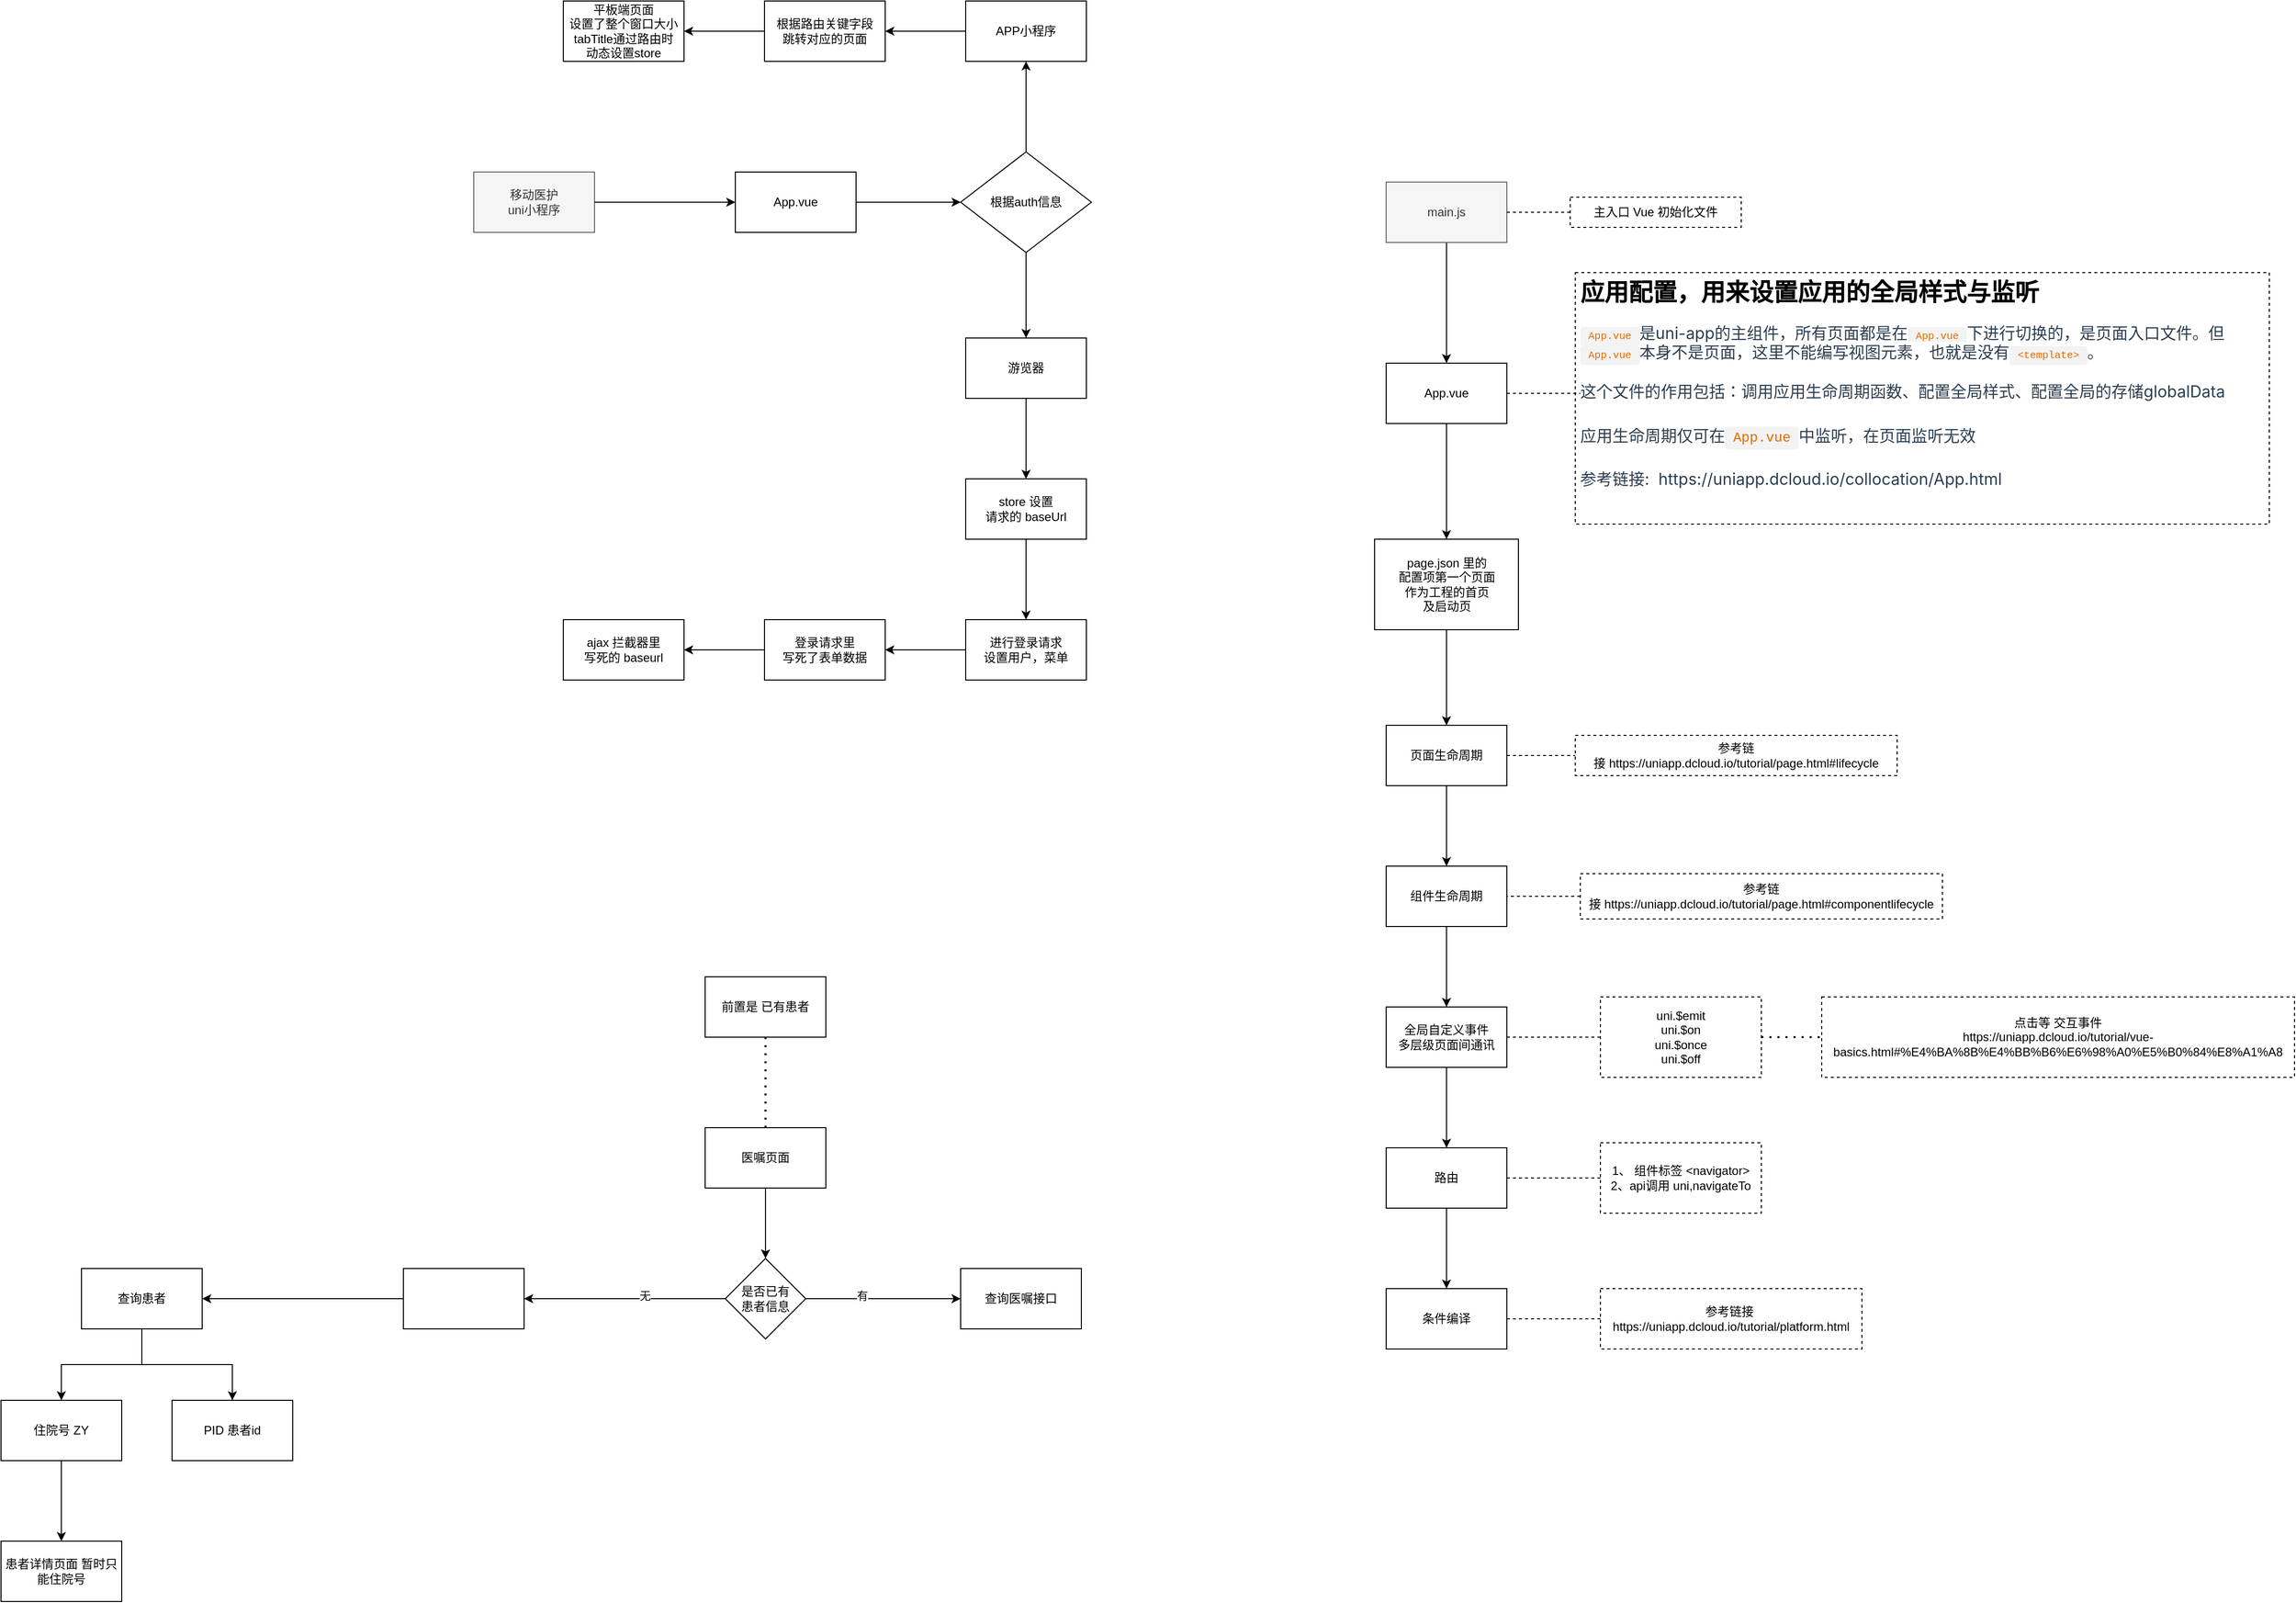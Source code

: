 <mxfile version="20.4.0" type="github">
  <diagram id="G9VTqADsOA1uYVqKmHrd" name="第 1 页">
    <mxGraphModel dx="2249" dy="833" grid="1" gridSize="10" guides="1" tooltips="1" connect="1" arrows="1" fold="1" page="1" pageScale="1" pageWidth="827" pageHeight="1169" math="0" shadow="0">
      <root>
        <mxCell id="0" />
        <mxCell id="1" parent="0" />
        <mxCell id="viMZh_LxQ2nRwRlM60QG-3" value="" style="edgeStyle=orthogonalEdgeStyle;rounded=0;orthogonalLoop=1;jettySize=auto;html=1;" parent="1" source="viMZh_LxQ2nRwRlM60QG-1" target="viMZh_LxQ2nRwRlM60QG-2" edge="1">
          <mxGeometry relative="1" as="geometry" />
        </mxCell>
        <mxCell id="viMZh_LxQ2nRwRlM60QG-1" value="App.vue" style="rounded=0;whiteSpace=wrap;html=1;" parent="1" vertex="1">
          <mxGeometry x="60" y="360" width="120" height="60" as="geometry" />
        </mxCell>
        <mxCell id="viMZh_LxQ2nRwRlM60QG-5" value="" style="edgeStyle=orthogonalEdgeStyle;rounded=0;orthogonalLoop=1;jettySize=auto;html=1;" parent="1" source="viMZh_LxQ2nRwRlM60QG-2" target="viMZh_LxQ2nRwRlM60QG-4" edge="1">
          <mxGeometry relative="1" as="geometry" />
        </mxCell>
        <mxCell id="viMZh_LxQ2nRwRlM60QG-7" value="" style="edgeStyle=orthogonalEdgeStyle;rounded=0;orthogonalLoop=1;jettySize=auto;html=1;" parent="1" source="viMZh_LxQ2nRwRlM60QG-2" target="viMZh_LxQ2nRwRlM60QG-6" edge="1">
          <mxGeometry relative="1" as="geometry" />
        </mxCell>
        <mxCell id="viMZh_LxQ2nRwRlM60QG-2" value="根据auth信息" style="rhombus;whiteSpace=wrap;html=1;rounded=0;" parent="1" vertex="1">
          <mxGeometry x="284" y="340" width="130" height="100" as="geometry" />
        </mxCell>
        <mxCell id="mMeTXBTy8XtxrKCNUORP-39" value="" style="edgeStyle=orthogonalEdgeStyle;rounded=0;orthogonalLoop=1;jettySize=auto;html=1;" parent="1" source="viMZh_LxQ2nRwRlM60QG-4" target="mMeTXBTy8XtxrKCNUORP-38" edge="1">
          <mxGeometry relative="1" as="geometry" />
        </mxCell>
        <mxCell id="viMZh_LxQ2nRwRlM60QG-4" value="APP小程序" style="whiteSpace=wrap;html=1;rounded=0;" parent="1" vertex="1">
          <mxGeometry x="289" y="190" width="120" height="60" as="geometry" />
        </mxCell>
        <mxCell id="viMZh_LxQ2nRwRlM60QG-9" value="" style="edgeStyle=orthogonalEdgeStyle;rounded=0;orthogonalLoop=1;jettySize=auto;html=1;" parent="1" source="viMZh_LxQ2nRwRlM60QG-6" target="viMZh_LxQ2nRwRlM60QG-8" edge="1">
          <mxGeometry relative="1" as="geometry" />
        </mxCell>
        <mxCell id="viMZh_LxQ2nRwRlM60QG-6" value="游览器" style="whiteSpace=wrap;html=1;rounded=0;" parent="1" vertex="1">
          <mxGeometry x="289" y="525" width="120" height="60" as="geometry" />
        </mxCell>
        <mxCell id="viMZh_LxQ2nRwRlM60QG-11" value="" style="edgeStyle=orthogonalEdgeStyle;rounded=0;orthogonalLoop=1;jettySize=auto;html=1;" parent="1" source="viMZh_LxQ2nRwRlM60QG-8" target="viMZh_LxQ2nRwRlM60QG-10" edge="1">
          <mxGeometry relative="1" as="geometry" />
        </mxCell>
        <mxCell id="viMZh_LxQ2nRwRlM60QG-8" value="store 设置&lt;br&gt;请求的 baseUrl" style="whiteSpace=wrap;html=1;rounded=0;" parent="1" vertex="1">
          <mxGeometry x="289" y="665" width="120" height="60" as="geometry" />
        </mxCell>
        <mxCell id="viMZh_LxQ2nRwRlM60QG-13" value="" style="edgeStyle=orthogonalEdgeStyle;rounded=0;orthogonalLoop=1;jettySize=auto;html=1;" parent="1" source="viMZh_LxQ2nRwRlM60QG-10" target="viMZh_LxQ2nRwRlM60QG-12" edge="1">
          <mxGeometry relative="1" as="geometry" />
        </mxCell>
        <mxCell id="viMZh_LxQ2nRwRlM60QG-10" value="进行登录请求&lt;br&gt;设置用户，菜单" style="whiteSpace=wrap;html=1;rounded=0;" parent="1" vertex="1">
          <mxGeometry x="289" y="805" width="120" height="60" as="geometry" />
        </mxCell>
        <mxCell id="viMZh_LxQ2nRwRlM60QG-15" value="" style="edgeStyle=orthogonalEdgeStyle;rounded=0;orthogonalLoop=1;jettySize=auto;html=1;" parent="1" source="viMZh_LxQ2nRwRlM60QG-12" target="viMZh_LxQ2nRwRlM60QG-14" edge="1">
          <mxGeometry relative="1" as="geometry" />
        </mxCell>
        <mxCell id="viMZh_LxQ2nRwRlM60QG-12" value="登录请求里&lt;br&gt;写死了表单数据" style="whiteSpace=wrap;html=1;rounded=0;" parent="1" vertex="1">
          <mxGeometry x="89" y="805" width="120" height="60" as="geometry" />
        </mxCell>
        <mxCell id="viMZh_LxQ2nRwRlM60QG-14" value="ajax 拦截器里&lt;br&gt;写死的 baseurl" style="whiteSpace=wrap;html=1;rounded=0;" parent="1" vertex="1">
          <mxGeometry x="-111" y="805" width="120" height="60" as="geometry" />
        </mxCell>
        <mxCell id="mMeTXBTy8XtxrKCNUORP-5" value="" style="edgeStyle=orthogonalEdgeStyle;rounded=0;orthogonalLoop=1;jettySize=auto;html=1;" parent="1" source="mMeTXBTy8XtxrKCNUORP-1" target="mMeTXBTy8XtxrKCNUORP-4" edge="1">
          <mxGeometry relative="1" as="geometry" />
        </mxCell>
        <mxCell id="mMeTXBTy8XtxrKCNUORP-1" value="main.js" style="rounded=0;whiteSpace=wrap;html=1;fillColor=#f5f5f5;fontColor=#333333;strokeColor=#666666;" parent="1" vertex="1">
          <mxGeometry x="707" y="370" width="120" height="60" as="geometry" />
        </mxCell>
        <mxCell id="mMeTXBTy8XtxrKCNUORP-12" value="" style="edgeStyle=orthogonalEdgeStyle;rounded=0;orthogonalLoop=1;jettySize=auto;html=1;" parent="1" source="mMeTXBTy8XtxrKCNUORP-4" target="mMeTXBTy8XtxrKCNUORP-11" edge="1">
          <mxGeometry relative="1" as="geometry" />
        </mxCell>
        <mxCell id="mMeTXBTy8XtxrKCNUORP-4" value="App.vue" style="rounded=0;whiteSpace=wrap;html=1;" parent="1" vertex="1">
          <mxGeometry x="707" y="550" width="120" height="60" as="geometry" />
        </mxCell>
        <mxCell id="mMeTXBTy8XtxrKCNUORP-8" value="主入口 Vue 初始化文件" style="text;html=1;strokeColor=default;fillColor=none;align=center;verticalAlign=middle;whiteSpace=wrap;rounded=0;dashed=1;" parent="1" vertex="1">
          <mxGeometry x="890" y="385" width="170" height="30" as="geometry" />
        </mxCell>
        <mxCell id="mMeTXBTy8XtxrKCNUORP-10" value="&lt;h1&gt;应用配置，用来设置应用的全局样式与监听&lt;/h1&gt;&lt;p&gt;&lt;code style=&quot;font-family: source-code-pro, Menlo, Monaco, Consolas, &amp;quot;Courier New&amp;quot;, monospace; color: rgb(233, 105, 0); padding: 0.25rem 0.5rem; margin: 0px; font-size: 0.85em; background-color: rgba(27, 31, 35, 0.05); border-radius: 3px;&quot;&gt;App.vue&lt;/code&gt;&lt;span style=&quot;background-color: rgb(255, 255, 255); color: rgb(44, 62, 80); font-family: -apple-system, BlinkMacSystemFont, &amp;quot;Segoe UI&amp;quot;, Roboto, Oxygen, Ubuntu, Cantarell, &amp;quot;Fira Sans&amp;quot;, &amp;quot;Droid Sans&amp;quot;, &amp;quot;Helvetica Neue&amp;quot;, sans-serif; font-size: 16px;&quot;&gt;是uni-app的主组件，所有页面都是在&lt;/span&gt;&lt;code style=&quot;font-family: source-code-pro, Menlo, Monaco, Consolas, &amp;quot;Courier New&amp;quot;, monospace; color: rgb(233, 105, 0); padding: 0.25rem 0.5rem; margin: 0px; font-size: 0.85em; background-color: rgba(27, 31, 35, 0.05); border-radius: 3px;&quot;&gt;App.vue&lt;/code&gt;&lt;span style=&quot;background-color: rgb(255, 255, 255); color: rgb(44, 62, 80); font-family: -apple-system, BlinkMacSystemFont, &amp;quot;Segoe UI&amp;quot;, Roboto, Oxygen, Ubuntu, Cantarell, &amp;quot;Fira Sans&amp;quot;, &amp;quot;Droid Sans&amp;quot;, &amp;quot;Helvetica Neue&amp;quot;, sans-serif; font-size: 16px;&quot;&gt;下进行切换的，是页面入口文件。但&lt;/span&gt;&lt;code style=&quot;font-family: source-code-pro, Menlo, Monaco, Consolas, &amp;quot;Courier New&amp;quot;, monospace; color: rgb(233, 105, 0); padding: 0.25rem 0.5rem; margin: 0px; font-size: 0.85em; background-color: rgba(27, 31, 35, 0.05); border-radius: 3px;&quot;&gt;App.vue&lt;/code&gt;&lt;span style=&quot;background-color: rgb(255, 255, 255); color: rgb(44, 62, 80); font-family: -apple-system, BlinkMacSystemFont, &amp;quot;Segoe UI&amp;quot;, Roboto, Oxygen, Ubuntu, Cantarell, &amp;quot;Fira Sans&amp;quot;, &amp;quot;Droid Sans&amp;quot;, &amp;quot;Helvetica Neue&amp;quot;, sans-serif; font-size: 16px;&quot;&gt;本身不是页面，这里不能编写视图元素，也就是没有&lt;/span&gt;&lt;code style=&quot;font-family: source-code-pro, Menlo, Monaco, Consolas, &amp;quot;Courier New&amp;quot;, monospace; color: rgb(233, 105, 0); padding: 0.25rem 0.5rem; margin: 0px; font-size: 0.85em; background-color: rgba(27, 31, 35, 0.05); border-radius: 3px;&quot;&gt;&amp;lt;template&amp;gt;&lt;/code&gt;&lt;span style=&quot;background-color: rgb(255, 255, 255); color: rgb(44, 62, 80); font-family: -apple-system, BlinkMacSystemFont, &amp;quot;Segoe UI&amp;quot;, Roboto, Oxygen, Ubuntu, Cantarell, &amp;quot;Fira Sans&amp;quot;, &amp;quot;Droid Sans&amp;quot;, &amp;quot;Helvetica Neue&amp;quot;, sans-serif; font-size: 16px;&quot;&gt;。&lt;/span&gt;&lt;/p&gt;&lt;p style=&quot;line-height: 1.7; color: rgb(44, 62, 80); font-family: -apple-system, BlinkMacSystemFont, &amp;quot;Segoe UI&amp;quot;, Roboto, Oxygen, Ubuntu, Cantarell, &amp;quot;Fira Sans&amp;quot;, &amp;quot;Droid Sans&amp;quot;, &amp;quot;Helvetica Neue&amp;quot;, sans-serif; font-size: 16px; background-color: rgb(255, 255, 255);&quot;&gt;这个文件的作用包括：调用应用生命周期函数、配置全局样式、配置全局的存储globalData&lt;/p&gt;&lt;p style=&quot;line-height: 1.7; color: rgb(44, 62, 80); font-family: -apple-system, BlinkMacSystemFont, &amp;quot;Segoe UI&amp;quot;, Roboto, Oxygen, Ubuntu, Cantarell, &amp;quot;Fira Sans&amp;quot;, &amp;quot;Droid Sans&amp;quot;, &amp;quot;Helvetica Neue&amp;quot;, sans-serif; font-size: 16px; background-color: rgb(255, 255, 255);&quot;&gt;应用生命周期仅可在&lt;code style=&quot;font-family: source-code-pro, Menlo, Monaco, Consolas, &amp;quot;Courier New&amp;quot;, monospace; color: rgb(233, 105, 0); padding: 0.25rem 0.5rem; margin: 0px; font-size: 0.85em; background-color: rgba(27, 31, 35, 0.05); border-radius: 3px;&quot;&gt;App.vue&lt;/code&gt;中监听，在页面监听无效&lt;/p&gt;&lt;p style=&quot;line-height: 1.7; color: rgb(44, 62, 80); font-family: -apple-system, BlinkMacSystemFont, &amp;quot;Segoe UI&amp;quot;, Roboto, Oxygen, Ubuntu, Cantarell, &amp;quot;Fira Sans&amp;quot;, &amp;quot;Droid Sans&amp;quot;, &amp;quot;Helvetica Neue&amp;quot;, sans-serif; font-size: 16px; background-color: rgb(255, 255, 255);&quot;&gt;参考链接:&amp;nbsp;&amp;nbsp;https://uniapp.dcloud.io/collocation/App.html&lt;/p&gt;" style="text;html=1;strokeColor=default;fillColor=none;spacing=5;spacingTop=-20;whiteSpace=wrap;overflow=hidden;rounded=0;dashed=1;" parent="1" vertex="1">
          <mxGeometry x="895" y="460" width="690" height="250" as="geometry" />
        </mxCell>
        <mxCell id="mMeTXBTy8XtxrKCNUORP-17" value="" style="edgeStyle=orthogonalEdgeStyle;rounded=0;orthogonalLoop=1;jettySize=auto;html=1;" parent="1" source="mMeTXBTy8XtxrKCNUORP-11" target="mMeTXBTy8XtxrKCNUORP-16" edge="1">
          <mxGeometry relative="1" as="geometry" />
        </mxCell>
        <mxCell id="mMeTXBTy8XtxrKCNUORP-11" value="page.json 里的&lt;br&gt;配置项第一个页面&lt;br&gt;作为工程的首页&lt;br&gt;及启动页&lt;br&gt;" style="rounded=0;whiteSpace=wrap;html=1;" parent="1" vertex="1">
          <mxGeometry x="695.5" y="725" width="143" height="90" as="geometry" />
        </mxCell>
        <mxCell id="mMeTXBTy8XtxrKCNUORP-14" value="" style="endArrow=none;dashed=1;html=1;rounded=0;exitX=1;exitY=0.5;exitDx=0;exitDy=0;" parent="1" source="mMeTXBTy8XtxrKCNUORP-1" target="mMeTXBTy8XtxrKCNUORP-8" edge="1">
          <mxGeometry width="50" height="50" relative="1" as="geometry">
            <mxPoint x="920" y="630" as="sourcePoint" />
            <mxPoint x="970" y="580" as="targetPoint" />
          </mxGeometry>
        </mxCell>
        <mxCell id="mMeTXBTy8XtxrKCNUORP-15" value="" style="endArrow=none;dashed=1;html=1;rounded=0;exitX=1;exitY=0.5;exitDx=0;exitDy=0;" parent="1" source="mMeTXBTy8XtxrKCNUORP-4" edge="1">
          <mxGeometry width="50" height="50" relative="1" as="geometry">
            <mxPoint x="920" y="630" as="sourcePoint" />
            <mxPoint x="900" y="580" as="targetPoint" />
          </mxGeometry>
        </mxCell>
        <mxCell id="mMeTXBTy8XtxrKCNUORP-19" value="" style="edgeStyle=orthogonalEdgeStyle;rounded=0;orthogonalLoop=1;jettySize=auto;html=1;" parent="1" source="mMeTXBTy8XtxrKCNUORP-16" target="mMeTXBTy8XtxrKCNUORP-18" edge="1">
          <mxGeometry relative="1" as="geometry" />
        </mxCell>
        <mxCell id="mMeTXBTy8XtxrKCNUORP-16" value="页面生命周期" style="whiteSpace=wrap;html=1;rounded=0;" parent="1" vertex="1">
          <mxGeometry x="707" y="910" width="120" height="60" as="geometry" />
        </mxCell>
        <mxCell id="mMeTXBTy8XtxrKCNUORP-21" value="" style="edgeStyle=orthogonalEdgeStyle;rounded=0;orthogonalLoop=1;jettySize=auto;html=1;" parent="1" source="mMeTXBTy8XtxrKCNUORP-18" target="mMeTXBTy8XtxrKCNUORP-20" edge="1">
          <mxGeometry relative="1" as="geometry" />
        </mxCell>
        <mxCell id="mMeTXBTy8XtxrKCNUORP-18" value="组件生命周期" style="whiteSpace=wrap;html=1;rounded=0;" parent="1" vertex="1">
          <mxGeometry x="707" y="1050" width="120" height="60" as="geometry" />
        </mxCell>
        <mxCell id="mMeTXBTy8XtxrKCNUORP-25" value="" style="edgeStyle=orthogonalEdgeStyle;rounded=0;orthogonalLoop=1;jettySize=auto;html=1;" parent="1" source="mMeTXBTy8XtxrKCNUORP-20" target="mMeTXBTy8XtxrKCNUORP-24" edge="1">
          <mxGeometry relative="1" as="geometry" />
        </mxCell>
        <mxCell id="mMeTXBTy8XtxrKCNUORP-20" value="全局自定义事件&lt;br&gt;多层级页面间通讯" style="whiteSpace=wrap;html=1;rounded=0;" parent="1" vertex="1">
          <mxGeometry x="707" y="1190" width="120" height="60" as="geometry" />
        </mxCell>
        <mxCell id="mMeTXBTy8XtxrKCNUORP-22" value="uni.$emit&lt;br&gt;uni.$on&lt;br&gt;uni.$once&lt;br&gt;uni.$off" style="text;html=1;strokeColor=default;fillColor=none;align=center;verticalAlign=middle;whiteSpace=wrap;rounded=0;dashed=1;" parent="1" vertex="1">
          <mxGeometry x="920" y="1180" width="160" height="80" as="geometry" />
        </mxCell>
        <mxCell id="mMeTXBTy8XtxrKCNUORP-23" value="" style="endArrow=none;dashed=1;html=1;rounded=0;exitX=1;exitY=0.5;exitDx=0;exitDy=0;" parent="1" source="mMeTXBTy8XtxrKCNUORP-20" target="mMeTXBTy8XtxrKCNUORP-22" edge="1">
          <mxGeometry width="50" height="50" relative="1" as="geometry">
            <mxPoint x="950" y="1160" as="sourcePoint" />
            <mxPoint x="1000" y="1110" as="targetPoint" />
          </mxGeometry>
        </mxCell>
        <mxCell id="mMeTXBTy8XtxrKCNUORP-29" value="" style="edgeStyle=orthogonalEdgeStyle;rounded=0;orthogonalLoop=1;jettySize=auto;html=1;" parent="1" source="mMeTXBTy8XtxrKCNUORP-24" target="mMeTXBTy8XtxrKCNUORP-28" edge="1">
          <mxGeometry relative="1" as="geometry" />
        </mxCell>
        <mxCell id="mMeTXBTy8XtxrKCNUORP-24" value="路由" style="whiteSpace=wrap;html=1;rounded=0;" parent="1" vertex="1">
          <mxGeometry x="707" y="1330" width="120" height="60" as="geometry" />
        </mxCell>
        <mxCell id="mMeTXBTy8XtxrKCNUORP-26" value="1、 组件标签 &amp;lt;navigator&amp;gt;&lt;br&gt;2、api调用 uni,navigateTo" style="text;html=1;strokeColor=default;fillColor=none;align=center;verticalAlign=middle;whiteSpace=wrap;rounded=0;dashed=1;" parent="1" vertex="1">
          <mxGeometry x="920" y="1325" width="160" height="70" as="geometry" />
        </mxCell>
        <mxCell id="mMeTXBTy8XtxrKCNUORP-27" value="" style="endArrow=none;dashed=1;html=1;rounded=0;exitX=1;exitY=0.5;exitDx=0;exitDy=0;entryX=0;entryY=0.5;entryDx=0;entryDy=0;" parent="1" source="mMeTXBTy8XtxrKCNUORP-24" target="mMeTXBTy8XtxrKCNUORP-26" edge="1">
          <mxGeometry width="50" height="50" relative="1" as="geometry">
            <mxPoint x="890" y="1320" as="sourcePoint" />
            <mxPoint x="940" y="1270" as="targetPoint" />
          </mxGeometry>
        </mxCell>
        <mxCell id="mMeTXBTy8XtxrKCNUORP-28" value="条件编译" style="whiteSpace=wrap;html=1;rounded=0;" parent="1" vertex="1">
          <mxGeometry x="707" y="1470" width="120" height="60" as="geometry" />
        </mxCell>
        <mxCell id="mMeTXBTy8XtxrKCNUORP-30" value="参考链接&amp;nbsp;&lt;br&gt;https://uniapp.dcloud.io/tutorial/platform.html" style="text;html=1;strokeColor=default;fillColor=none;align=center;verticalAlign=middle;whiteSpace=wrap;rounded=0;dashed=1;" parent="1" vertex="1">
          <mxGeometry x="920" y="1470" width="260" height="60" as="geometry" />
        </mxCell>
        <mxCell id="mMeTXBTy8XtxrKCNUORP-31" value="" style="endArrow=none;dashed=1;html=1;rounded=0;exitX=1;exitY=0.5;exitDx=0;exitDy=0;entryX=0;entryY=0.5;entryDx=0;entryDy=0;" parent="1" source="mMeTXBTy8XtxrKCNUORP-28" target="mMeTXBTy8XtxrKCNUORP-30" edge="1">
          <mxGeometry width="50" height="50" relative="1" as="geometry">
            <mxPoint x="940" y="1350" as="sourcePoint" />
            <mxPoint x="990" y="1300" as="targetPoint" />
          </mxGeometry>
        </mxCell>
        <mxCell id="mMeTXBTy8XtxrKCNUORP-32" value="参考链接&amp;nbsp;https://uniapp.dcloud.io/tutorial/page.html#lifecycle" style="text;html=1;strokeColor=default;fillColor=none;align=center;verticalAlign=middle;whiteSpace=wrap;rounded=0;dashed=1;" parent="1" vertex="1">
          <mxGeometry x="895" y="920" width="320" height="40" as="geometry" />
        </mxCell>
        <mxCell id="mMeTXBTy8XtxrKCNUORP-33" value="参考链接&amp;nbsp;https://uniapp.dcloud.io/tutorial/page.html#componentlifecycle" style="text;html=1;strokeColor=default;fillColor=none;align=center;verticalAlign=middle;whiteSpace=wrap;rounded=0;dashed=1;" parent="1" vertex="1">
          <mxGeometry x="900" y="1057.5" width="360" height="45" as="geometry" />
        </mxCell>
        <mxCell id="mMeTXBTy8XtxrKCNUORP-34" value="" style="endArrow=none;dashed=1;html=1;rounded=0;exitX=1;exitY=0.5;exitDx=0;exitDy=0;entryX=0;entryY=0.5;entryDx=0;entryDy=0;" parent="1" source="mMeTXBTy8XtxrKCNUORP-16" target="mMeTXBTy8XtxrKCNUORP-32" edge="1">
          <mxGeometry width="50" height="50" relative="1" as="geometry">
            <mxPoint x="940" y="1000" as="sourcePoint" />
            <mxPoint x="890" y="940" as="targetPoint" />
          </mxGeometry>
        </mxCell>
        <mxCell id="mMeTXBTy8XtxrKCNUORP-35" value="" style="endArrow=none;dashed=1;html=1;rounded=0;entryX=1;entryY=0.5;entryDx=0;entryDy=0;exitX=0;exitY=0.5;exitDx=0;exitDy=0;" parent="1" source="mMeTXBTy8XtxrKCNUORP-33" target="mMeTXBTy8XtxrKCNUORP-18" edge="1">
          <mxGeometry width="50" height="50" relative="1" as="geometry">
            <mxPoint x="940" y="1000" as="sourcePoint" />
            <mxPoint x="990" y="950" as="targetPoint" />
          </mxGeometry>
        </mxCell>
        <mxCell id="mMeTXBTy8XtxrKCNUORP-36" value="移动医护&lt;br&gt;uni小程序" style="rounded=0;whiteSpace=wrap;html=1;strokeColor=#666666;fillColor=#f5f5f5;fontColor=#333333;" parent="1" vertex="1">
          <mxGeometry x="-200" y="360" width="120" height="60" as="geometry" />
        </mxCell>
        <mxCell id="mMeTXBTy8XtxrKCNUORP-37" value="" style="endArrow=classic;html=1;rounded=0;exitX=1;exitY=0.5;exitDx=0;exitDy=0;entryX=0;entryY=0.5;entryDx=0;entryDy=0;" parent="1" source="mMeTXBTy8XtxrKCNUORP-36" target="viMZh_LxQ2nRwRlM60QG-1" edge="1">
          <mxGeometry width="50" height="50" relative="1" as="geometry">
            <mxPoint x="100" y="520" as="sourcePoint" />
            <mxPoint x="150" y="470" as="targetPoint" />
          </mxGeometry>
        </mxCell>
        <mxCell id="mMeTXBTy8XtxrKCNUORP-41" value="" style="edgeStyle=orthogonalEdgeStyle;rounded=0;orthogonalLoop=1;jettySize=auto;html=1;" parent="1" source="mMeTXBTy8XtxrKCNUORP-38" target="mMeTXBTy8XtxrKCNUORP-40" edge="1">
          <mxGeometry relative="1" as="geometry" />
        </mxCell>
        <mxCell id="mMeTXBTy8XtxrKCNUORP-38" value="根据路由关键字段&lt;br&gt;跳转对应的页面" style="whiteSpace=wrap;html=1;rounded=0;" parent="1" vertex="1">
          <mxGeometry x="89" y="190" width="120" height="60" as="geometry" />
        </mxCell>
        <mxCell id="mMeTXBTy8XtxrKCNUORP-40" value="平板端页面&lt;br&gt;设置了整个窗口大小&lt;br&gt;tabTitle通过路由时&lt;br&gt;动态设置store" style="whiteSpace=wrap;html=1;rounded=0;" parent="1" vertex="1">
          <mxGeometry x="-111" y="190" width="120" height="60" as="geometry" />
        </mxCell>
        <mxCell id="p_1--QxRT9-Y2mZCkOfn-1" value="点击等 交互事件&lt;br&gt;https://uniapp.dcloud.io/tutorial/vue-basics.html#%E4%BA%8B%E4%BB%B6%E6%98%A0%E5%B0%84%E8%A1%A8" style="rounded=0;whiteSpace=wrap;html=1;dashed=1;" parent="1" vertex="1">
          <mxGeometry x="1140" y="1180" width="470" height="80" as="geometry" />
        </mxCell>
        <mxCell id="p_1--QxRT9-Y2mZCkOfn-2" value="" style="endArrow=none;dashed=1;html=1;dashPattern=1 3;strokeWidth=2;rounded=0;exitX=1;exitY=0.5;exitDx=0;exitDy=0;entryX=0;entryY=0.5;entryDx=0;entryDy=0;" parent="1" source="mMeTXBTy8XtxrKCNUORP-22" target="p_1--QxRT9-Y2mZCkOfn-1" edge="1">
          <mxGeometry width="50" height="50" relative="1" as="geometry">
            <mxPoint x="1140" y="1190" as="sourcePoint" />
            <mxPoint x="1190" y="1140" as="targetPoint" />
          </mxGeometry>
        </mxCell>
        <mxCell id="n6QICwt4OAvksgTP2oAI-3" value="" style="edgeStyle=orthogonalEdgeStyle;rounded=0;orthogonalLoop=1;jettySize=auto;html=1;" parent="1" source="n6QICwt4OAvksgTP2oAI-1" target="n6QICwt4OAvksgTP2oAI-2" edge="1">
          <mxGeometry relative="1" as="geometry" />
        </mxCell>
        <mxCell id="n6QICwt4OAvksgTP2oAI-5" value="" style="edgeStyle=orthogonalEdgeStyle;rounded=0;orthogonalLoop=1;jettySize=auto;html=1;" parent="1" source="n6QICwt4OAvksgTP2oAI-1" target="n6QICwt4OAvksgTP2oAI-4" edge="1">
          <mxGeometry relative="1" as="geometry" />
        </mxCell>
        <mxCell id="n6QICwt4OAvksgTP2oAI-1" value="查询患者" style="rounded=0;whiteSpace=wrap;html=1;" parent="1" vertex="1">
          <mxGeometry x="-590" y="1450" width="120" height="60" as="geometry" />
        </mxCell>
        <mxCell id="n6QICwt4OAvksgTP2oAI-10" value="" style="edgeStyle=orthogonalEdgeStyle;rounded=0;orthogonalLoop=1;jettySize=auto;html=1;" parent="1" source="n6QICwt4OAvksgTP2oAI-2" target="n6QICwt4OAvksgTP2oAI-9" edge="1">
          <mxGeometry relative="1" as="geometry" />
        </mxCell>
        <mxCell id="n6QICwt4OAvksgTP2oAI-2" value="住院号 ZY" style="rounded=0;whiteSpace=wrap;html=1;" parent="1" vertex="1">
          <mxGeometry x="-670" y="1581" width="120" height="60" as="geometry" />
        </mxCell>
        <mxCell id="n6QICwt4OAvksgTP2oAI-4" value="PID 患者id" style="rounded=0;whiteSpace=wrap;html=1;" parent="1" vertex="1">
          <mxGeometry x="-500" y="1581" width="120" height="60" as="geometry" />
        </mxCell>
        <mxCell id="tz0ZN6WYewOIwqc-HpiO-3" value="" style="edgeStyle=orthogonalEdgeStyle;rounded=0;orthogonalLoop=1;jettySize=auto;html=1;" edge="1" parent="1" source="n6QICwt4OAvksgTP2oAI-6" target="tz0ZN6WYewOIwqc-HpiO-2">
          <mxGeometry relative="1" as="geometry" />
        </mxCell>
        <mxCell id="n6QICwt4OAvksgTP2oAI-6" value="医嘱页面" style="rounded=0;whiteSpace=wrap;html=1;" parent="1" vertex="1">
          <mxGeometry x="30" y="1310" width="120" height="60" as="geometry" />
        </mxCell>
        <mxCell id="n6QICwt4OAvksgTP2oAI-7" value="前置是 已有患者" style="rounded=0;whiteSpace=wrap;html=1;" parent="1" vertex="1">
          <mxGeometry x="30" y="1160" width="120" height="60" as="geometry" />
        </mxCell>
        <mxCell id="n6QICwt4OAvksgTP2oAI-9" value="患者详情页面 暂时只能住院号" style="rounded=0;whiteSpace=wrap;html=1;" parent="1" vertex="1">
          <mxGeometry x="-670" y="1721" width="120" height="60" as="geometry" />
        </mxCell>
        <mxCell id="tz0ZN6WYewOIwqc-HpiO-1" value="" style="endArrow=none;dashed=1;html=1;dashPattern=1 3;strokeWidth=2;rounded=0;entryX=0.5;entryY=1;entryDx=0;entryDy=0;exitX=0.5;exitY=0;exitDx=0;exitDy=0;" edge="1" parent="1" source="n6QICwt4OAvksgTP2oAI-6" target="n6QICwt4OAvksgTP2oAI-7">
          <mxGeometry width="50" height="50" relative="1" as="geometry">
            <mxPoint x="-100" y="1220" as="sourcePoint" />
            <mxPoint x="-50" y="1170" as="targetPoint" />
          </mxGeometry>
        </mxCell>
        <mxCell id="tz0ZN6WYewOIwqc-HpiO-5" value="" style="edgeStyle=orthogonalEdgeStyle;rounded=0;orthogonalLoop=1;jettySize=auto;html=1;" edge="1" parent="1" source="tz0ZN6WYewOIwqc-HpiO-2" target="tz0ZN6WYewOIwqc-HpiO-4">
          <mxGeometry relative="1" as="geometry" />
        </mxCell>
        <mxCell id="tz0ZN6WYewOIwqc-HpiO-6" value="有" style="edgeLabel;html=1;align=center;verticalAlign=middle;resizable=0;points=[];" vertex="1" connectable="0" parent="tz0ZN6WYewOIwqc-HpiO-5">
          <mxGeometry x="-0.273" y="3" relative="1" as="geometry">
            <mxPoint as="offset" />
          </mxGeometry>
        </mxCell>
        <mxCell id="tz0ZN6WYewOIwqc-HpiO-8" value="" style="edgeStyle=orthogonalEdgeStyle;rounded=0;orthogonalLoop=1;jettySize=auto;html=1;" edge="1" parent="1" source="tz0ZN6WYewOIwqc-HpiO-2" target="tz0ZN6WYewOIwqc-HpiO-7">
          <mxGeometry relative="1" as="geometry" />
        </mxCell>
        <mxCell id="tz0ZN6WYewOIwqc-HpiO-9" value="无" style="edgeLabel;html=1;align=center;verticalAlign=middle;resizable=0;points=[];" vertex="1" connectable="0" parent="tz0ZN6WYewOIwqc-HpiO-8">
          <mxGeometry x="-0.2" y="-3" relative="1" as="geometry">
            <mxPoint as="offset" />
          </mxGeometry>
        </mxCell>
        <mxCell id="tz0ZN6WYewOIwqc-HpiO-2" value="是否已有&lt;br&gt;患者信息" style="rhombus;whiteSpace=wrap;html=1;rounded=0;" vertex="1" parent="1">
          <mxGeometry x="50" y="1440" width="80" height="80" as="geometry" />
        </mxCell>
        <mxCell id="tz0ZN6WYewOIwqc-HpiO-4" value="查询医嘱接口" style="whiteSpace=wrap;html=1;rounded=0;" vertex="1" parent="1">
          <mxGeometry x="284" y="1450" width="120" height="60" as="geometry" />
        </mxCell>
        <mxCell id="tz0ZN6WYewOIwqc-HpiO-10" value="" style="edgeStyle=orthogonalEdgeStyle;rounded=0;orthogonalLoop=1;jettySize=auto;html=1;entryX=1;entryY=0.5;entryDx=0;entryDy=0;" edge="1" parent="1" source="tz0ZN6WYewOIwqc-HpiO-7" target="n6QICwt4OAvksgTP2oAI-1">
          <mxGeometry relative="1" as="geometry">
            <mxPoint x="-270" y="1480" as="targetPoint" />
          </mxGeometry>
        </mxCell>
        <mxCell id="tz0ZN6WYewOIwqc-HpiO-7" value="" style="whiteSpace=wrap;html=1;rounded=0;" vertex="1" parent="1">
          <mxGeometry x="-270" y="1450" width="120" height="60" as="geometry" />
        </mxCell>
      </root>
    </mxGraphModel>
  </diagram>
</mxfile>
